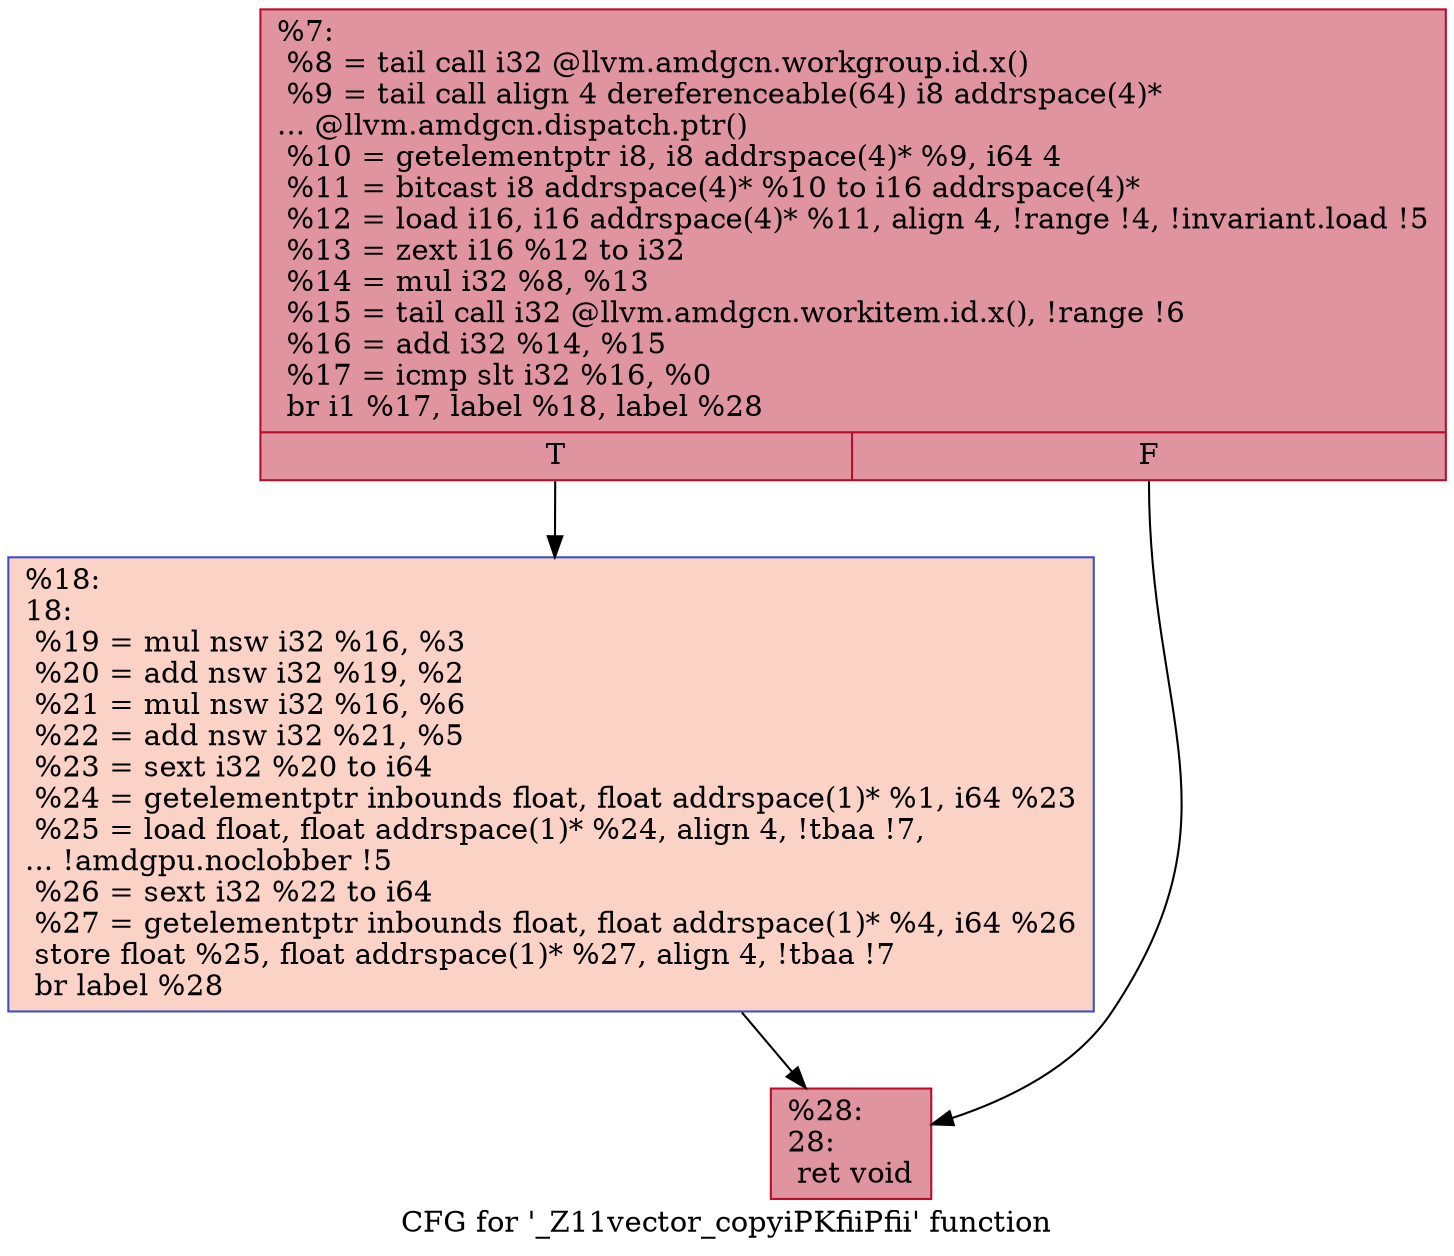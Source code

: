 digraph "CFG for '_Z11vector_copyiPKfiiPfii' function" {
	label="CFG for '_Z11vector_copyiPKfiiPfii' function";

	Node0x60831a0 [shape=record,color="#b70d28ff", style=filled, fillcolor="#b70d2870",label="{%7:\l  %8 = tail call i32 @llvm.amdgcn.workgroup.id.x()\l  %9 = tail call align 4 dereferenceable(64) i8 addrspace(4)*\l... @llvm.amdgcn.dispatch.ptr()\l  %10 = getelementptr i8, i8 addrspace(4)* %9, i64 4\l  %11 = bitcast i8 addrspace(4)* %10 to i16 addrspace(4)*\l  %12 = load i16, i16 addrspace(4)* %11, align 4, !range !4, !invariant.load !5\l  %13 = zext i16 %12 to i32\l  %14 = mul i32 %8, %13\l  %15 = tail call i32 @llvm.amdgcn.workitem.id.x(), !range !6\l  %16 = add i32 %14, %15\l  %17 = icmp slt i32 %16, %0\l  br i1 %17, label %18, label %28\l|{<s0>T|<s1>F}}"];
	Node0x60831a0:s0 -> Node0x60850d0;
	Node0x60831a0:s1 -> Node0x6085160;
	Node0x60850d0 [shape=record,color="#3d50c3ff", style=filled, fillcolor="#f59c7d70",label="{%18:\l18:                                               \l  %19 = mul nsw i32 %16, %3\l  %20 = add nsw i32 %19, %2\l  %21 = mul nsw i32 %16, %6\l  %22 = add nsw i32 %21, %5\l  %23 = sext i32 %20 to i64\l  %24 = getelementptr inbounds float, float addrspace(1)* %1, i64 %23\l  %25 = load float, float addrspace(1)* %24, align 4, !tbaa !7,\l... !amdgpu.noclobber !5\l  %26 = sext i32 %22 to i64\l  %27 = getelementptr inbounds float, float addrspace(1)* %4, i64 %26\l  store float %25, float addrspace(1)* %27, align 4, !tbaa !7\l  br label %28\l}"];
	Node0x60850d0 -> Node0x6085160;
	Node0x6085160 [shape=record,color="#b70d28ff", style=filled, fillcolor="#b70d2870",label="{%28:\l28:                                               \l  ret void\l}"];
}
